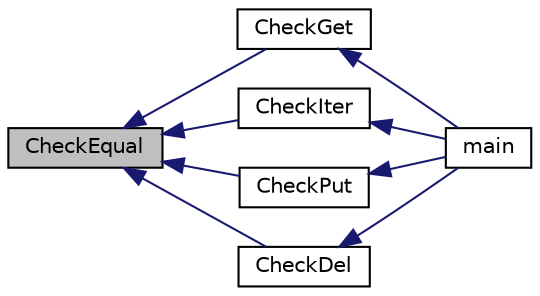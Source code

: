 digraph "CheckEqual"
{
  edge [fontname="Helvetica",fontsize="10",labelfontname="Helvetica",labelfontsize="10"];
  node [fontname="Helvetica",fontsize="10",shape=record];
  rankdir="LR";
  Node1 [label="CheckEqual",height=0.2,width=0.4,color="black", fillcolor="grey75", style="filled" fontcolor="black"];
  Node1 -> Node2 [dir="back",color="midnightblue",fontsize="10",style="solid"];
  Node2 [label="CheckGet",height=0.2,width=0.4,color="black", fillcolor="white", style="filled",URL="$c__test_8c.html#aa1d56b02039c62385ea46a3a6f4d57da"];
  Node2 -> Node3 [dir="back",color="midnightblue",fontsize="10",style="solid"];
  Node3 [label="main",height=0.2,width=0.4,color="black", fillcolor="white", style="filled",URL="$c__test_8c.html#a3c04138a5bfe5d72780bb7e82a18e627"];
  Node1 -> Node4 [dir="back",color="midnightblue",fontsize="10",style="solid"];
  Node4 [label="CheckIter",height=0.2,width=0.4,color="black", fillcolor="white", style="filled",URL="$c__test_8c.html#ac08fa58eb494b6cebe91b615b0fb32f4"];
  Node4 -> Node3 [dir="back",color="midnightblue",fontsize="10",style="solid"];
  Node1 -> Node5 [dir="back",color="midnightblue",fontsize="10",style="solid"];
  Node5 [label="CheckPut",height=0.2,width=0.4,color="black", fillcolor="white", style="filled",URL="$c__test_8c.html#a7d9af759bc1d7704529040aef3098eac"];
  Node5 -> Node3 [dir="back",color="midnightblue",fontsize="10",style="solid"];
  Node1 -> Node6 [dir="back",color="midnightblue",fontsize="10",style="solid"];
  Node6 [label="CheckDel",height=0.2,width=0.4,color="black", fillcolor="white", style="filled",URL="$c__test_8c.html#a1cbef0020c54952ed8e0960c05c7bead"];
  Node6 -> Node3 [dir="back",color="midnightblue",fontsize="10",style="solid"];
}
